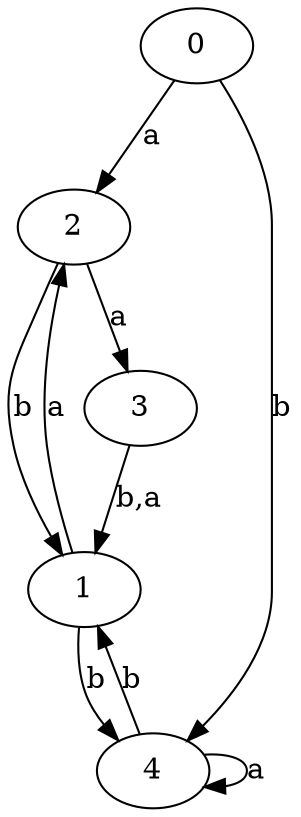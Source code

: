 digraph {
 ranksep=0.5;
 d2tdocpreamble = "\usetikzlibrary{automata}";
 d2tfigpreamble = "\tikzstyle{every state}= [ draw=blue!50,very thick,fill=blue!20]  \tikzstyle{auto}= [fill=white]";
 node [style="state"];
 edge [lblstyle="auto",topath="bend right", len=4  ]
  "0" [label="0",];
  "1" [label="1",style = "state, accepting"];
  "2" [label="2",];
  "3" [label="3",];
  "4" [label="4",style = "state, initial"];
  "0" -> "2" [label="a"];
  "0" -> "4" [label="b"];
  "1" -> "2" [label="a"];
  "1" -> "4" [label="b"];
  "2" -> "1" [label="b"];
  "2" -> "3" [label="a"];
  "3" -> "1" [label="b,a"];
  "4" -> "1" [label="b"];
  "4" -> "4" [label="a",topath="loop above"];
}